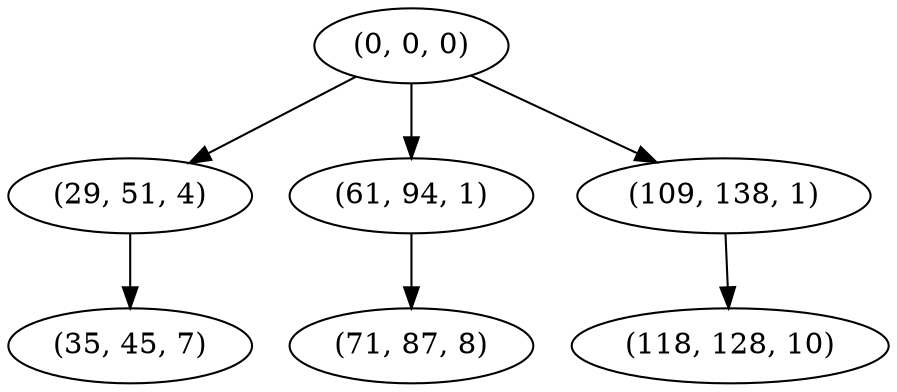 digraph tree {
    "(0, 0, 0)";
    "(29, 51, 4)";
    "(35, 45, 7)";
    "(61, 94, 1)";
    "(71, 87, 8)";
    "(109, 138, 1)";
    "(118, 128, 10)";
    "(0, 0, 0)" -> "(29, 51, 4)";
    "(0, 0, 0)" -> "(61, 94, 1)";
    "(0, 0, 0)" -> "(109, 138, 1)";
    "(29, 51, 4)" -> "(35, 45, 7)";
    "(61, 94, 1)" -> "(71, 87, 8)";
    "(109, 138, 1)" -> "(118, 128, 10)";
}
